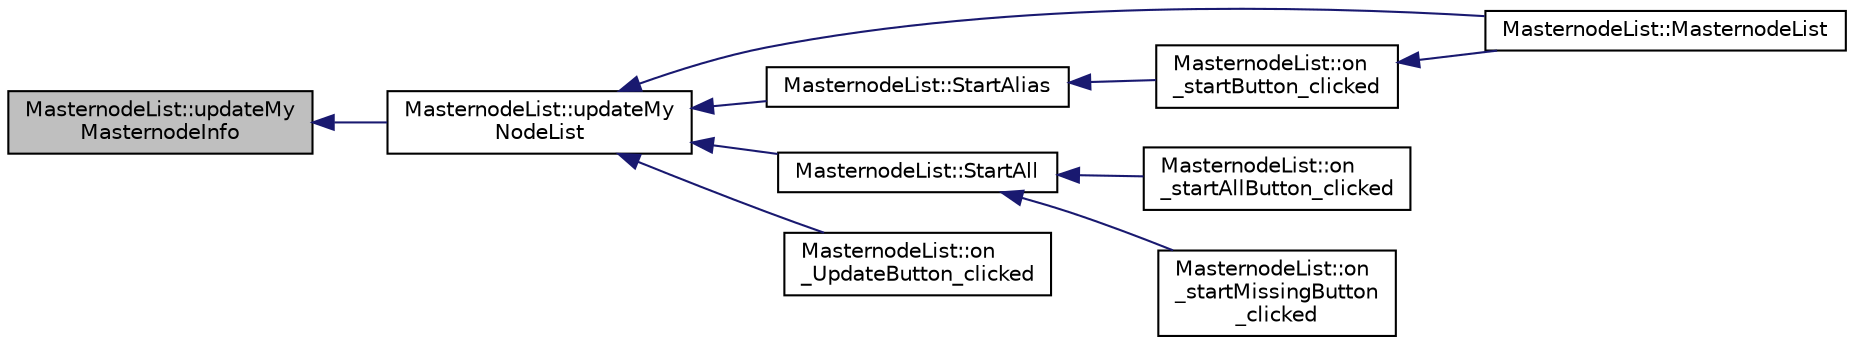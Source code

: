 digraph "MasternodeList::updateMyMasternodeInfo"
{
  edge [fontname="Helvetica",fontsize="10",labelfontname="Helvetica",labelfontsize="10"];
  node [fontname="Helvetica",fontsize="10",shape=record];
  rankdir="LR";
  Node504 [label="MasternodeList::updateMy\lMasternodeInfo",height=0.2,width=0.4,color="black", fillcolor="grey75", style="filled", fontcolor="black"];
  Node504 -> Node505 [dir="back",color="midnightblue",fontsize="10",style="solid",fontname="Helvetica"];
  Node505 [label="MasternodeList::updateMy\lNodeList",height=0.2,width=0.4,color="black", fillcolor="white", style="filled",URL="$class_masternode_list.html#abfb8462c699669f75f7a8005089bdb0a"];
  Node505 -> Node506 [dir="back",color="midnightblue",fontsize="10",style="solid",fontname="Helvetica"];
  Node506 [label="MasternodeList::MasternodeList",height=0.2,width=0.4,color="black", fillcolor="white", style="filled",URL="$class_masternode_list.html#a341c2ce3e55eecb90f8733c72af375c4"];
  Node505 -> Node507 [dir="back",color="midnightblue",fontsize="10",style="solid",fontname="Helvetica"];
  Node507 [label="MasternodeList::StartAlias",height=0.2,width=0.4,color="black", fillcolor="white", style="filled",URL="$class_masternode_list.html#ab3a42d1c66f3b28e9843335d8ce0178d"];
  Node507 -> Node508 [dir="back",color="midnightblue",fontsize="10",style="solid",fontname="Helvetica"];
  Node508 [label="MasternodeList::on\l_startButton_clicked",height=0.2,width=0.4,color="black", fillcolor="white", style="filled",URL="$class_masternode_list.html#a4370755b1dcdbf4a9396108c2b7ae76a"];
  Node508 -> Node506 [dir="back",color="midnightblue",fontsize="10",style="solid",fontname="Helvetica"];
  Node505 -> Node509 [dir="back",color="midnightblue",fontsize="10",style="solid",fontname="Helvetica"];
  Node509 [label="MasternodeList::StartAll",height=0.2,width=0.4,color="black", fillcolor="white", style="filled",URL="$class_masternode_list.html#a0ebd5301adf7567e6a82550ba6d02ccc"];
  Node509 -> Node510 [dir="back",color="midnightblue",fontsize="10",style="solid",fontname="Helvetica"];
  Node510 [label="MasternodeList::on\l_startAllButton_clicked",height=0.2,width=0.4,color="black", fillcolor="white", style="filled",URL="$class_masternode_list.html#a12e7d7a66cc6ce787fb5de9babfd7358"];
  Node509 -> Node511 [dir="back",color="midnightblue",fontsize="10",style="solid",fontname="Helvetica"];
  Node511 [label="MasternodeList::on\l_startMissingButton\l_clicked",height=0.2,width=0.4,color="black", fillcolor="white", style="filled",URL="$class_masternode_list.html#a559cf1011eede788d0416c7390e25145"];
  Node505 -> Node512 [dir="back",color="midnightblue",fontsize="10",style="solid",fontname="Helvetica"];
  Node512 [label="MasternodeList::on\l_UpdateButton_clicked",height=0.2,width=0.4,color="black", fillcolor="white", style="filled",URL="$class_masternode_list.html#ac16494ee5cfb2ac1dfed8af6e5b8f443"];
}
